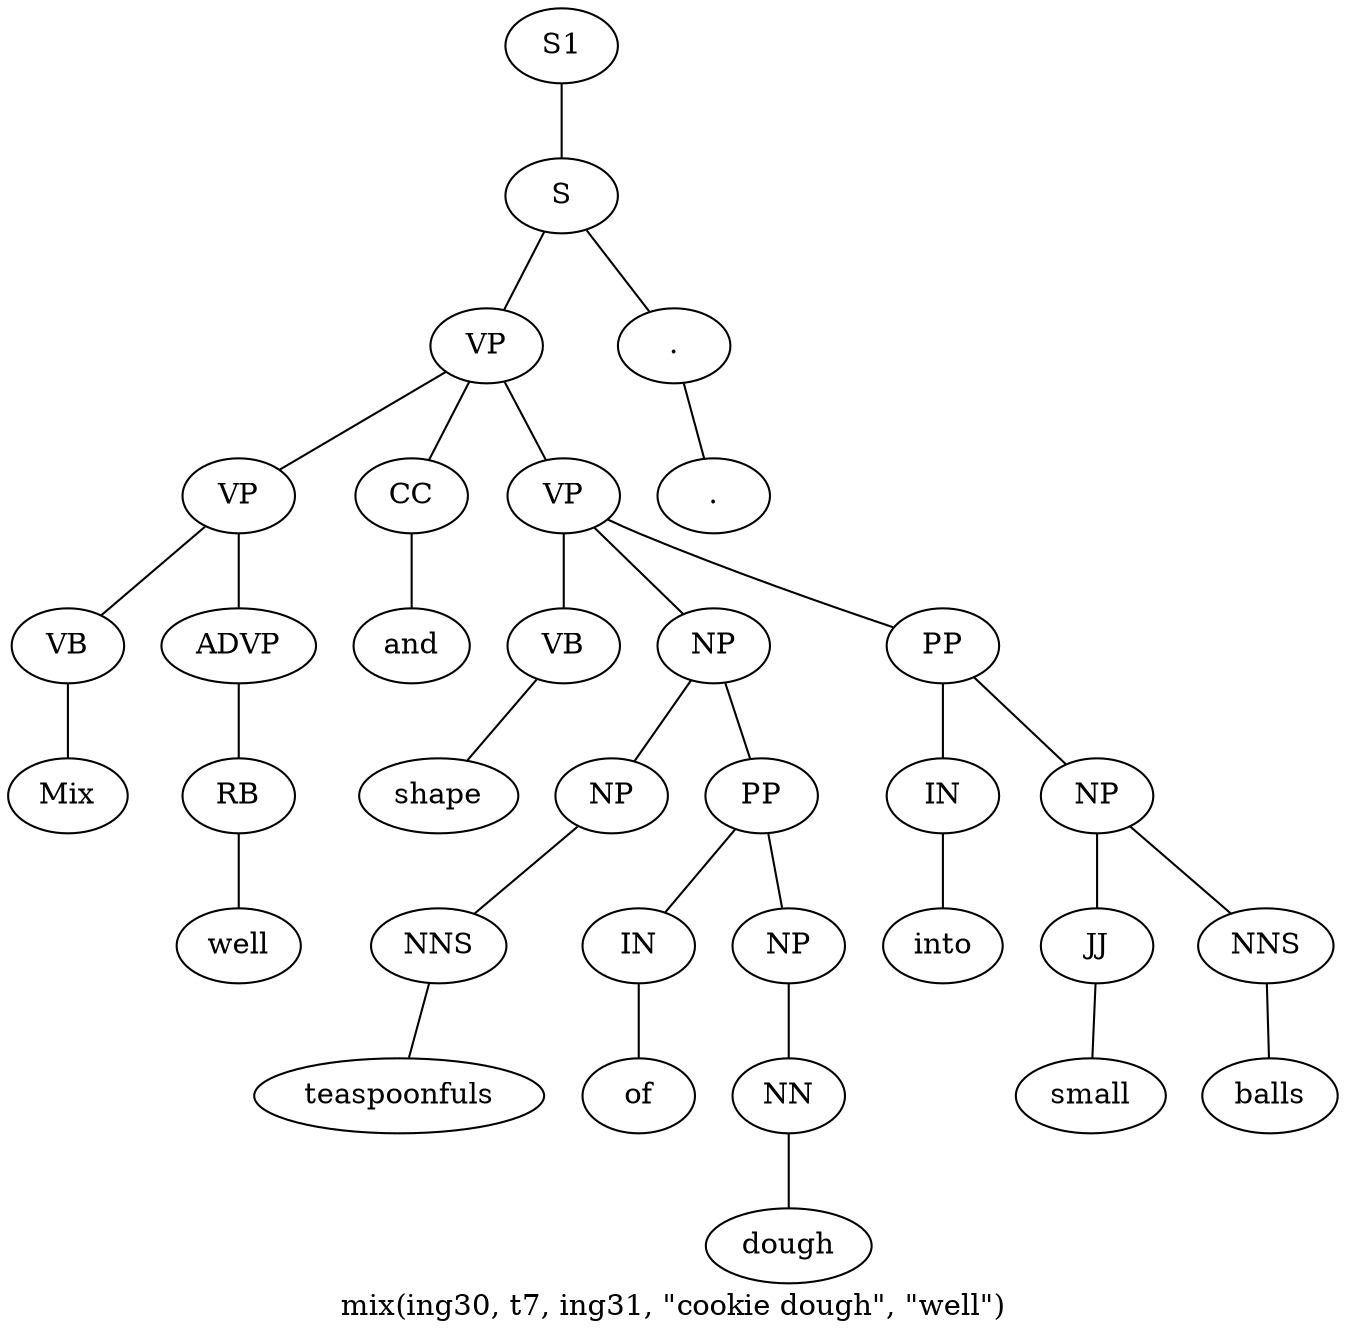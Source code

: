 graph SyntaxGraph {
	label = "mix(ing30, t7, ing31, \"cookie dough\", \"well\")";
	Node0 [label="S1"];
	Node1 [label="S"];
	Node2 [label="VP"];
	Node3 [label="VP"];
	Node4 [label="VB"];
	Node5 [label="Mix"];
	Node6 [label="ADVP"];
	Node7 [label="RB"];
	Node8 [label="well"];
	Node9 [label="CC"];
	Node10 [label="and"];
	Node11 [label="VP"];
	Node12 [label="VB"];
	Node13 [label="shape"];
	Node14 [label="NP"];
	Node15 [label="NP"];
	Node16 [label="NNS"];
	Node17 [label="teaspoonfuls"];
	Node18 [label="PP"];
	Node19 [label="IN"];
	Node20 [label="of"];
	Node21 [label="NP"];
	Node22 [label="NN"];
	Node23 [label="dough"];
	Node24 [label="PP"];
	Node25 [label="IN"];
	Node26 [label="into"];
	Node27 [label="NP"];
	Node28 [label="JJ"];
	Node29 [label="small"];
	Node30 [label="NNS"];
	Node31 [label="balls"];
	Node32 [label="."];
	Node33 [label="."];

	Node0 -- Node1;
	Node1 -- Node2;
	Node1 -- Node32;
	Node2 -- Node3;
	Node2 -- Node9;
	Node2 -- Node11;
	Node3 -- Node4;
	Node3 -- Node6;
	Node4 -- Node5;
	Node6 -- Node7;
	Node7 -- Node8;
	Node9 -- Node10;
	Node11 -- Node12;
	Node11 -- Node14;
	Node11 -- Node24;
	Node12 -- Node13;
	Node14 -- Node15;
	Node14 -- Node18;
	Node15 -- Node16;
	Node16 -- Node17;
	Node18 -- Node19;
	Node18 -- Node21;
	Node19 -- Node20;
	Node21 -- Node22;
	Node22 -- Node23;
	Node24 -- Node25;
	Node24 -- Node27;
	Node25 -- Node26;
	Node27 -- Node28;
	Node27 -- Node30;
	Node28 -- Node29;
	Node30 -- Node31;
	Node32 -- Node33;
}